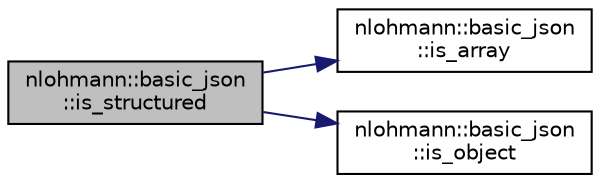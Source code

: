digraph "nlohmann::basic_json::is_structured"
{
 // LATEX_PDF_SIZE
  edge [fontname="Helvetica",fontsize="10",labelfontname="Helvetica",labelfontsize="10"];
  node [fontname="Helvetica",fontsize="10",shape=record];
  rankdir="LR";
  Node305 [label="nlohmann::basic_json\l::is_structured",height=0.2,width=0.4,color="black", fillcolor="grey75", style="filled", fontcolor="black",tooltip="return whether type is structured"];
  Node305 -> Node306 [color="midnightblue",fontsize="10",style="solid"];
  Node306 [label="nlohmann::basic_json\l::is_array",height=0.2,width=0.4,color="black", fillcolor="white", style="filled",URL="$classnlohmann_1_1basic__json.html#aef9ce5dd2381caee1f8ddcdb5bdd9c65",tooltip="return whether value is an array"];
  Node305 -> Node307 [color="midnightblue",fontsize="10",style="solid"];
  Node307 [label="nlohmann::basic_json\l::is_object",height=0.2,width=0.4,color="black", fillcolor="white", style="filled",URL="$classnlohmann_1_1basic__json.html#af8f511af124e82e4579f444b4175787c",tooltip="return whether value is an object"];
}
